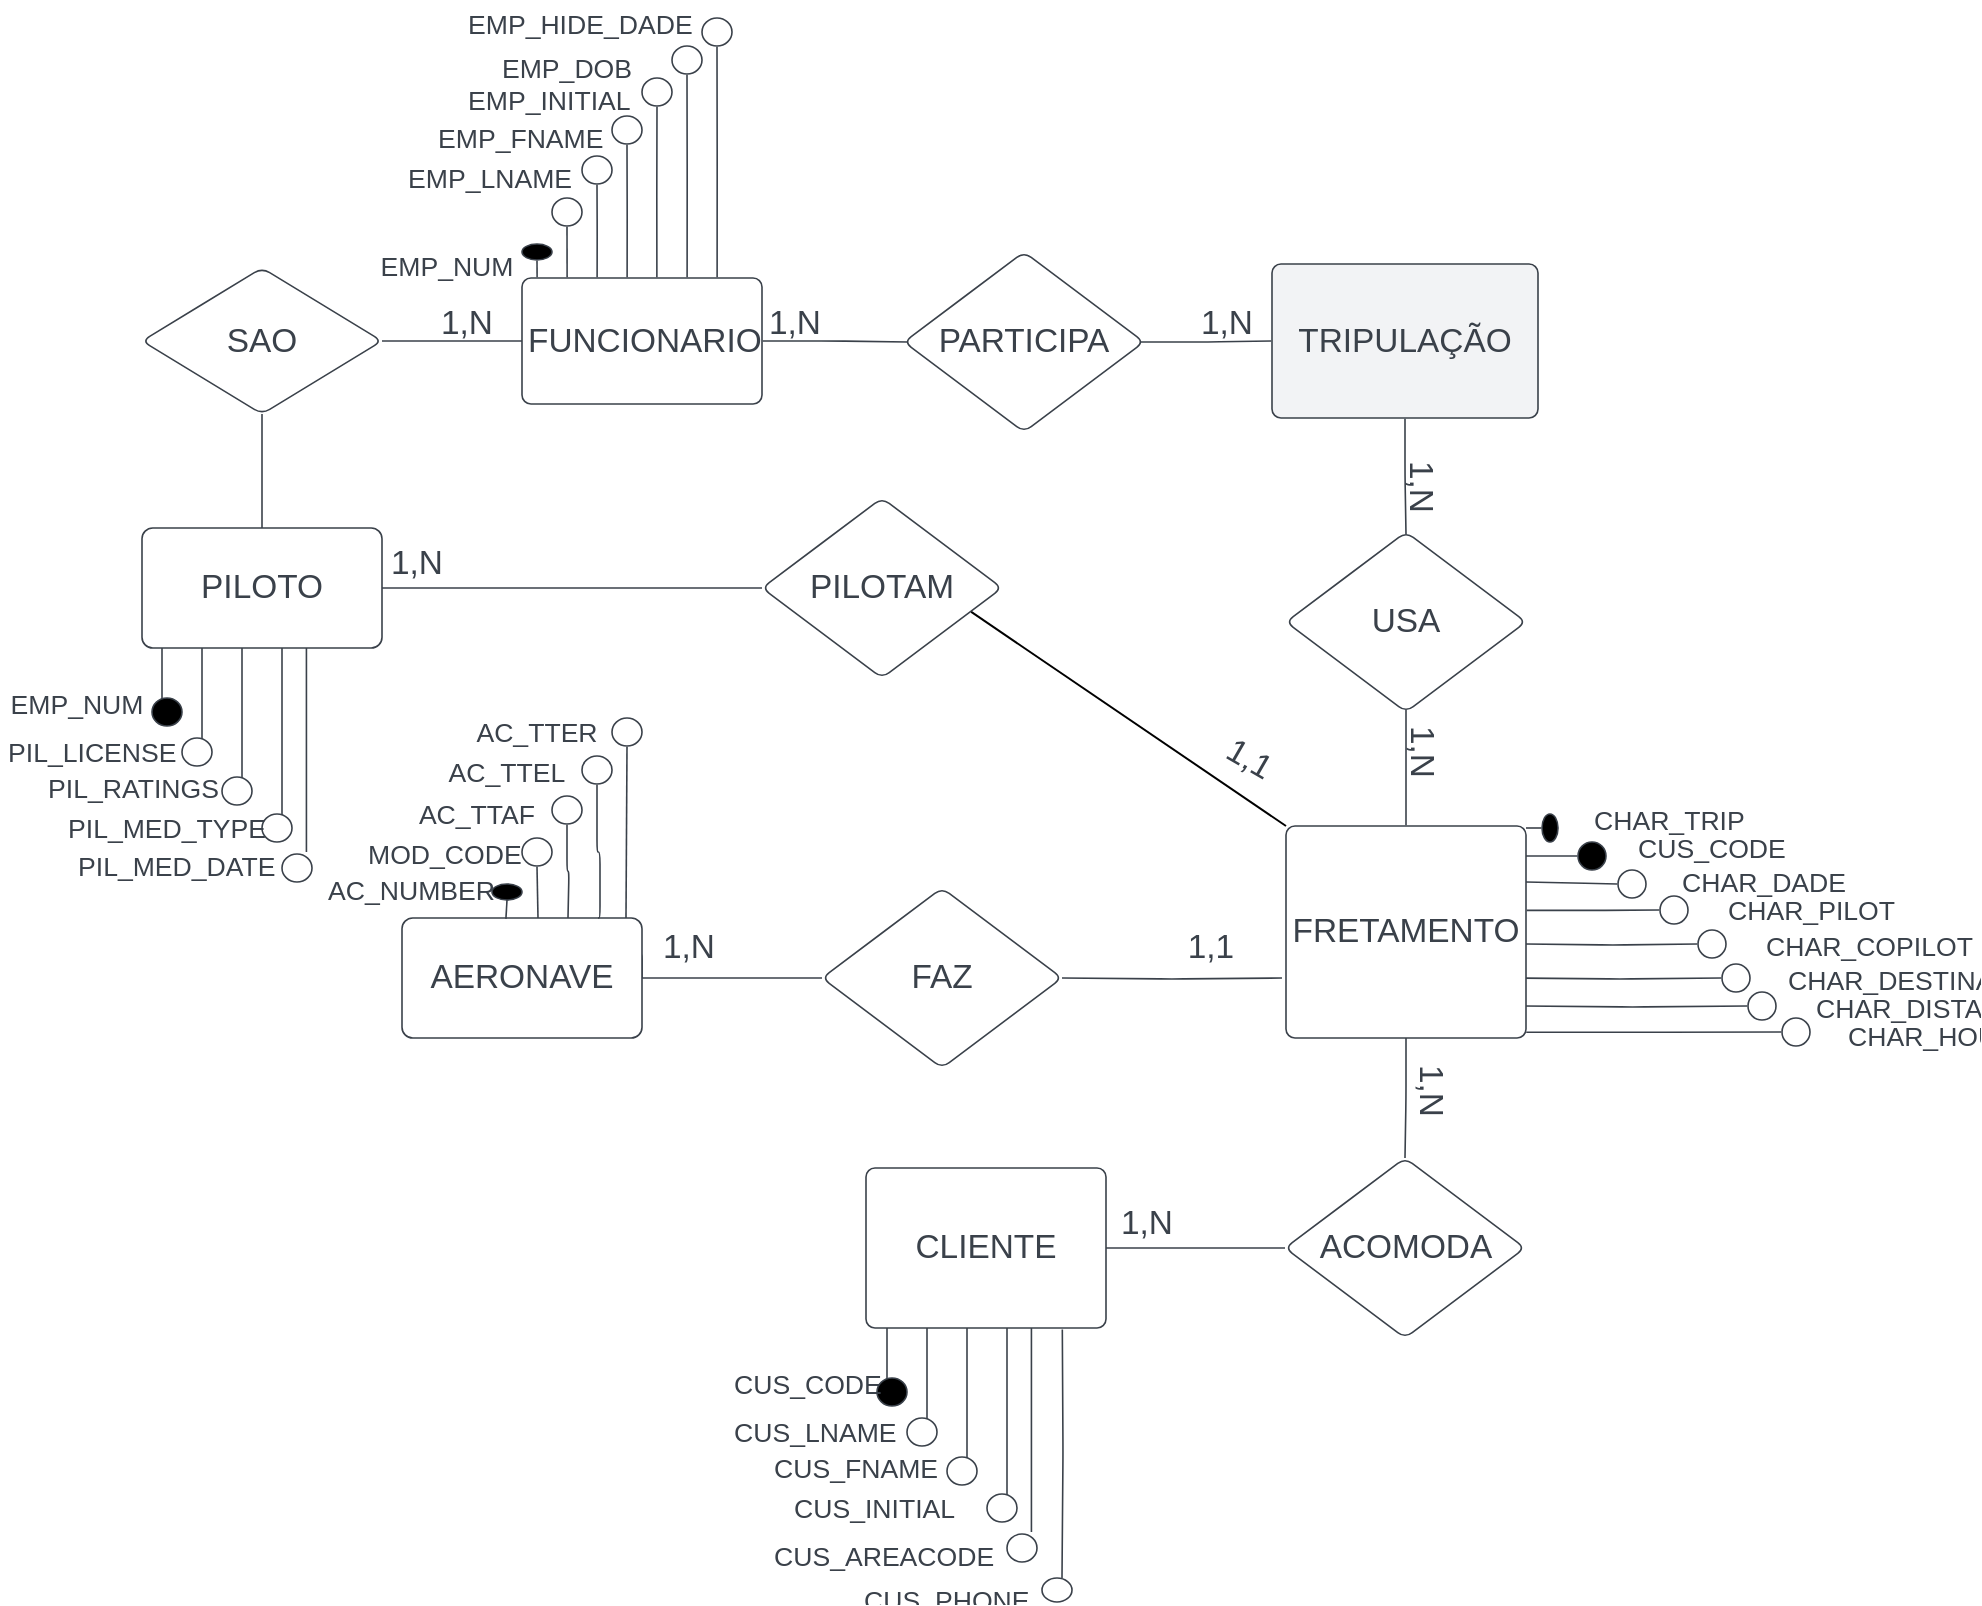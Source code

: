 <mxfile version="22.0.8" type="github">
  <diagram name="Página-1" id="OUPWfr_VSjeyTIxfHJKg">
    <mxGraphModel dx="1867" dy="743" grid="1" gridSize="10" guides="1" tooltips="1" connect="1" arrows="1" fold="1" page="1" pageScale="1" pageWidth="827" pageHeight="1169" math="0" shadow="0">
      <root>
        <mxCell id="0" />
        <mxCell id="1" parent="0" />
        <mxCell id="QaZdnvuTD9Rjo6igAOZW-83" value="PARTICIPA" style="html=1;overflow=block;blockSpacing=1;whiteSpace=wrap;rhombus;fontSize=16.7;fontColor=#3a414a;spacing=3.8;strokeColor=#3a414a;strokeOpacity=100;rounded=1;absoluteArcSize=1;arcSize=9;strokeWidth=0.8;lucidId=OFRA~1sxzak9;" vertex="1" parent="1">
          <mxGeometry x="471" y="417" width="120" height="90" as="geometry" />
        </mxCell>
        <mxCell id="QaZdnvuTD9Rjo6igAOZW-84" value="FUNCIONARIO" style="html=1;overflow=block;blockSpacing=1;whiteSpace=wrap;fontSize=16.7;fontColor=#3a414a;spacing=3.8;strokeColor=#3a414a;strokeOpacity=100;rounded=1;absoluteArcSize=1;arcSize=9;strokeWidth=0.8;lucidId=OFRA.5O0jTu2;" vertex="1" parent="1">
          <mxGeometry x="280" y="430" width="120" height="63" as="geometry" />
        </mxCell>
        <mxCell id="QaZdnvuTD9Rjo6igAOZW-85" value="" style="html=1;jettySize=18;whiteSpace=wrap;fontSize=13;strokeColor=#3a414a;strokeOpacity=100;strokeWidth=0.8;rounded=1;arcSize=12;edgeStyle=orthogonalEdgeStyle;startArrow=none;endArrow=none;exitX=1.003;exitY=0.5;exitPerimeter=0;entryX=0.016;entryY=0.5;entryPerimeter=0;lucidId=OFRA2tyju7wJ;" edge="1" parent="1" source="QaZdnvuTD9Rjo6igAOZW-84" target="QaZdnvuTD9Rjo6igAOZW-83">
          <mxGeometry width="100" height="100" relative="1" as="geometry">
            <Array as="points" />
          </mxGeometry>
        </mxCell>
        <mxCell id="QaZdnvuTD9Rjo6igAOZW-86" value="TRIPULAÇÃO" style="html=1;overflow=block;blockSpacing=1;whiteSpace=wrap;fontSize=16.7;fontColor=#3a414a;spacing=9;strokeColor=#3a414a;strokeOpacity=100;fillOpacity=100;rounded=1;absoluteArcSize=1;arcSize=9;fillColor=#f2f3f5;strokeWidth=0.8;lucidId=5wUKnwlwzIkO;" vertex="1" parent="1">
          <mxGeometry x="655" y="423" width="133" height="77" as="geometry" />
        </mxCell>
        <mxCell id="QaZdnvuTD9Rjo6igAOZW-87" value=" 1,N" style="html=1;overflow=block;blockSpacing=1;whiteSpace=wrap;fontSize=16.7;fontColor=#3a414a;spacing=3.8;strokeOpacity=0;fillOpacity=0;rounded=1;absoluteArcSize=1;arcSize=9;fillColor=#ffffff;strokeWidth=0.8;lucidId=YCUK2FKrBslO;" vertex="1" parent="1">
          <mxGeometry x="364" y="430" width="105" height="45" as="geometry" />
        </mxCell>
        <mxCell id="QaZdnvuTD9Rjo6igAOZW-88" value="" style="html=1;jettySize=18;whiteSpace=wrap;fontSize=13;strokeColor=#3a414a;strokeOpacity=100;strokeWidth=0.8;rounded=1;arcSize=12;edgeStyle=orthogonalEdgeStyle;startArrow=none;endArrow=none;exitX=0.984;exitY=0.5;exitPerimeter=0;entryX=-0.003;entryY=0.5;entryPerimeter=0;lucidId=WPUKq~mZ.hip;" edge="1" parent="1" source="QaZdnvuTD9Rjo6igAOZW-83" target="QaZdnvuTD9Rjo6igAOZW-86">
          <mxGeometry width="100" height="100" relative="1" as="geometry">
            <Array as="points" />
          </mxGeometry>
        </mxCell>
        <mxCell id="QaZdnvuTD9Rjo6igAOZW-89" value=" 1,N" style="html=1;overflow=block;blockSpacing=1;whiteSpace=wrap;fontSize=16.7;fontColor=#3a414a;spacing=3.8;strokeOpacity=0;fillOpacity=0;rounded=1;absoluteArcSize=1;arcSize=9;fillColor=#ffffff;strokeWidth=0.8;lucidId=.PUKQzckTx9x;" vertex="1" parent="1">
          <mxGeometry x="580" y="430" width="105" height="45" as="geometry" />
        </mxCell>
        <mxCell id="QaZdnvuTD9Rjo6igAOZW-90" value="" style="html=1;jettySize=18;whiteSpace=wrap;fontSize=13;strokeColor=#3a414a;strokeOpacity=100;strokeWidth=0.8;rounded=1;arcSize=12;edgeStyle=orthogonalEdgeStyle;startArrow=none;endArrow=none;exitX=0.063;exitY=-0.006;exitPerimeter=0;entryX=0.5;entryY=1.049;entryPerimeter=0;lucidId=7jVKyT747UAW;" edge="1" parent="1" source="QaZdnvuTD9Rjo6igAOZW-84" target="QaZdnvuTD9Rjo6igAOZW-91">
          <mxGeometry width="100" height="100" relative="1" as="geometry">
            <Array as="points" />
          </mxGeometry>
        </mxCell>
        <mxCell id="QaZdnvuTD9Rjo6igAOZW-91" value="      " style="html=1;overflow=block;blockSpacing=1;whiteSpace=wrap;ellipse;fontSize=16.7;fontColor=#3a414a;spacing=3.8;strokeColor=#3a414a;strokeOpacity=100;fillOpacity=100;rounded=1;absoluteArcSize=1;arcSize=9;fillColor=#000000;strokeWidth=0.8;lucidId=8jVKk~DG.feo;" vertex="1" parent="1">
          <mxGeometry x="280" y="413" width="15" height="8" as="geometry" />
        </mxCell>
        <mxCell id="QaZdnvuTD9Rjo6igAOZW-92" value="EMP_NUM" style="html=1;overflow=block;blockSpacing=1;whiteSpace=wrap;fontSize=13.3;fontColor=#3a414a;spacing=3.8;strokeOpacity=0;fillOpacity=0;rounded=1;absoluteArcSize=1;arcSize=9;fillColor=#ffffff;strokeWidth=0.8;lucidId=ilVKILsEL.rR;" vertex="1" parent="1">
          <mxGeometry x="205" y="413" width="75" height="8" as="geometry" />
        </mxCell>
        <mxCell id="QaZdnvuTD9Rjo6igAOZW-93" value="" style="html=1;jettySize=18;whiteSpace=wrap;fontSize=13;strokeColor=#3a414a;strokeOpacity=100;strokeWidth=0.8;rounded=1;arcSize=12;edgeStyle=orthogonalEdgeStyle;startArrow=none;endArrow=none;exitX=0.188;exitY=-0.006;exitPerimeter=0;entryX=0.5;entryY=1.028;entryPerimeter=0;lucidId=AmVKfJqPIGCh;" edge="1" parent="1" source="QaZdnvuTD9Rjo6igAOZW-84" target="QaZdnvuTD9Rjo6igAOZW-94">
          <mxGeometry width="100" height="100" relative="1" as="geometry">
            <Array as="points" />
          </mxGeometry>
        </mxCell>
        <mxCell id="QaZdnvuTD9Rjo6igAOZW-94" value="      " style="html=1;overflow=block;blockSpacing=1;whiteSpace=wrap;ellipse;fontSize=16.7;fontColor=#3a414a;spacing=3.8;strokeColor=#3a414a;strokeOpacity=100;fillOpacity=100;rounded=1;absoluteArcSize=1;arcSize=9;fillColor=#ffffff;strokeWidth=0.8;lucidId=AmVKzBXuTSIs;" vertex="1" parent="1">
          <mxGeometry x="295" y="390" width="15" height="14" as="geometry" />
        </mxCell>
        <mxCell id="QaZdnvuTD9Rjo6igAOZW-96" value="" style="html=1;jettySize=18;whiteSpace=wrap;fontSize=13;strokeColor=#3a414a;strokeOpacity=100;strokeWidth=0.8;rounded=1;arcSize=12;edgeStyle=orthogonalEdgeStyle;startArrow=none;endArrow=none;exitX=0.313;exitY=-0.006;exitPerimeter=0;entryX=0.5;entryY=1.028;entryPerimeter=0;lucidId=coVKm8W3ZiYt;" edge="1" parent="1" source="QaZdnvuTD9Rjo6igAOZW-84" target="QaZdnvuTD9Rjo6igAOZW-97">
          <mxGeometry width="100" height="100" relative="1" as="geometry">
            <Array as="points" />
          </mxGeometry>
        </mxCell>
        <mxCell id="QaZdnvuTD9Rjo6igAOZW-97" value="      " style="html=1;overflow=block;blockSpacing=1;whiteSpace=wrap;ellipse;fontSize=16.7;fontColor=#3a414a;spacing=3.8;strokeColor=#3a414a;strokeOpacity=100;fillOpacity=100;rounded=1;absoluteArcSize=1;arcSize=9;fillColor=#ffffff;strokeWidth=0.8;lucidId=coVKWn.t1rwF;" vertex="1" parent="1">
          <mxGeometry x="310" y="369" width="15" height="14" as="geometry" />
        </mxCell>
        <mxCell id="QaZdnvuTD9Rjo6igAOZW-98" value="EMP_LNAME" style="html=1;overflow=block;blockSpacing=1;whiteSpace=wrap;fontSize=13.3;fontColor=#3a414a;spacing=3.8;strokeOpacity=0;fillOpacity=0;rounded=1;absoluteArcSize=1;arcSize=9;fillColor=#ffffff;strokeWidth=0.8;lucidId=coVKMRL6UHah;" vertex="1" parent="1">
          <mxGeometry x="220" y="369" width="75" height="14" as="geometry" />
        </mxCell>
        <mxCell id="QaZdnvuTD9Rjo6igAOZW-99" value="" style="html=1;jettySize=18;whiteSpace=wrap;fontSize=13;strokeColor=#3a414a;strokeOpacity=100;strokeWidth=0.8;rounded=1;arcSize=12;edgeStyle=orthogonalEdgeStyle;startArrow=none;endArrow=none;exitX=0.438;exitY=-0.006;exitPerimeter=0;entryX=0.5;entryY=1.028;entryPerimeter=0;lucidId=roVKiwSeDaVq;" edge="1" parent="1" source="QaZdnvuTD9Rjo6igAOZW-84" target="QaZdnvuTD9Rjo6igAOZW-100">
          <mxGeometry width="100" height="100" relative="1" as="geometry">
            <Array as="points" />
          </mxGeometry>
        </mxCell>
        <mxCell id="QaZdnvuTD9Rjo6igAOZW-100" value="      " style="html=1;overflow=block;blockSpacing=1;whiteSpace=wrap;ellipse;fontSize=16.7;fontColor=#3a414a;spacing=3.8;strokeColor=#3a414a;strokeOpacity=100;fillOpacity=100;rounded=1;absoluteArcSize=1;arcSize=9;fillColor=#ffffff;strokeWidth=0.8;lucidId=roVKkqk5c~9W;" vertex="1" parent="1">
          <mxGeometry x="325" y="349" width="15" height="14" as="geometry" />
        </mxCell>
        <mxCell id="QaZdnvuTD9Rjo6igAOZW-101" value="EMP_FNAME" style="html=1;overflow=block;blockSpacing=1;whiteSpace=wrap;fontSize=13.3;fontColor=#3a414a;spacing=3.8;strokeOpacity=0;fillOpacity=0;rounded=1;absoluteArcSize=1;arcSize=9;fillColor=#ffffff;strokeWidth=0.8;lucidId=roVKPrWsnN.-;" vertex="1" parent="1">
          <mxGeometry x="235" y="349" width="75" height="14" as="geometry" />
        </mxCell>
        <mxCell id="QaZdnvuTD9Rjo6igAOZW-102" value="" style="html=1;jettySize=18;whiteSpace=wrap;fontSize=13;strokeColor=#3a414a;strokeOpacity=100;strokeWidth=0.8;rounded=1;arcSize=12;edgeStyle=orthogonalEdgeStyle;startArrow=none;endArrow=none;exitX=0.562;exitY=-0.006;exitPerimeter=0;entryX=0.5;entryY=1.028;entryPerimeter=0;lucidId=FoVK4zzBq5yE;" edge="1" parent="1" source="QaZdnvuTD9Rjo6igAOZW-84" target="QaZdnvuTD9Rjo6igAOZW-103">
          <mxGeometry width="100" height="100" relative="1" as="geometry">
            <Array as="points" />
          </mxGeometry>
        </mxCell>
        <mxCell id="QaZdnvuTD9Rjo6igAOZW-103" value="      " style="html=1;overflow=block;blockSpacing=1;whiteSpace=wrap;ellipse;fontSize=16.7;fontColor=#3a414a;spacing=3.8;strokeColor=#3a414a;strokeOpacity=100;fillOpacity=100;rounded=1;absoluteArcSize=1;arcSize=9;fillColor=#ffffff;strokeWidth=0.8;lucidId=FoVKDVVoTG5t;" vertex="1" parent="1">
          <mxGeometry x="340" y="330" width="15" height="14" as="geometry" />
        </mxCell>
        <mxCell id="QaZdnvuTD9Rjo6igAOZW-104" value="EMP_INITIAL" style="html=1;overflow=block;blockSpacing=1;whiteSpace=wrap;fontSize=13.3;fontColor=#3a414a;spacing=3.8;strokeOpacity=0;fillOpacity=0;rounded=1;absoluteArcSize=1;arcSize=9;fillColor=#ffffff;strokeWidth=0.8;lucidId=FoVKqou4in6y;" vertex="1" parent="1">
          <mxGeometry x="250" y="330" width="75" height="14" as="geometry" />
        </mxCell>
        <mxCell id="QaZdnvuTD9Rjo6igAOZW-105" value="" style="html=1;jettySize=18;whiteSpace=wrap;fontSize=13;strokeColor=#3a414a;strokeOpacity=100;strokeWidth=0.8;rounded=1;arcSize=12;edgeStyle=orthogonalEdgeStyle;startArrow=none;endArrow=none;exitX=0.688;exitY=-0.006;exitPerimeter=0;entryX=0.5;entryY=1.028;entryPerimeter=0;lucidId=OoVKWEEKpmHh;" edge="1" parent="1" source="QaZdnvuTD9Rjo6igAOZW-84" target="QaZdnvuTD9Rjo6igAOZW-106">
          <mxGeometry width="100" height="100" relative="1" as="geometry">
            <Array as="points" />
          </mxGeometry>
        </mxCell>
        <mxCell id="QaZdnvuTD9Rjo6igAOZW-106" value="      " style="html=1;overflow=block;blockSpacing=1;whiteSpace=wrap;ellipse;fontSize=16.7;fontColor=#3a414a;spacing=3.8;strokeColor=#3a414a;strokeOpacity=100;fillOpacity=100;rounded=1;absoluteArcSize=1;arcSize=9;fillColor=#ffffff;strokeWidth=0.8;lucidId=OoVKvK0YwnAF;" vertex="1" parent="1">
          <mxGeometry x="355" y="314" width="15" height="14" as="geometry" />
        </mxCell>
        <mxCell id="QaZdnvuTD9Rjo6igAOZW-107" value="EMP_DOB" style="html=1;overflow=block;blockSpacing=1;whiteSpace=wrap;fontSize=13.3;fontColor=#3a414a;spacing=3.8;strokeOpacity=0;fillOpacity=0;rounded=1;absoluteArcSize=1;arcSize=9;fillColor=#ffffff;strokeWidth=0.8;lucidId=OoVK.Rr8dshz;" vertex="1" parent="1">
          <mxGeometry x="265" y="314" width="75" height="14" as="geometry" />
        </mxCell>
        <mxCell id="QaZdnvuTD9Rjo6igAOZW-108" value="" style="html=1;jettySize=18;whiteSpace=wrap;fontSize=13;strokeColor=#3a414a;strokeOpacity=100;strokeWidth=0.8;rounded=1;arcSize=12;edgeStyle=orthogonalEdgeStyle;startArrow=none;endArrow=none;exitX=0.813;exitY=-0.006;exitPerimeter=0;entryX=0.5;entryY=1.028;entryPerimeter=0;lucidId=YoVKkBwV.alo;" edge="1" parent="1" source="QaZdnvuTD9Rjo6igAOZW-84" target="QaZdnvuTD9Rjo6igAOZW-109">
          <mxGeometry width="100" height="100" relative="1" as="geometry">
            <Array as="points" />
          </mxGeometry>
        </mxCell>
        <mxCell id="QaZdnvuTD9Rjo6igAOZW-109" value="      " style="html=1;overflow=block;blockSpacing=1;whiteSpace=wrap;ellipse;fontSize=16.7;fontColor=#3a414a;spacing=3.8;strokeColor=#3a414a;strokeOpacity=100;fillOpacity=100;rounded=1;absoluteArcSize=1;arcSize=9;fillColor=#ffffff;strokeWidth=0.8;lucidId=YoVKM.~THI5N;" vertex="1" parent="1">
          <mxGeometry x="370" y="300" width="15" height="14" as="geometry" />
        </mxCell>
        <mxCell id="QaZdnvuTD9Rjo6igAOZW-110" value="EMP_HIDE_DADE" style="html=1;overflow=block;blockSpacing=1;whiteSpace=wrap;fontSize=13.3;fontColor=#3a414a;spacing=3.8;strokeOpacity=0;fillOpacity=0;rounded=1;absoluteArcSize=1;arcSize=9;fillColor=#ffffff;strokeWidth=0.8;lucidId=YoVKOJvCPQ5a;" vertex="1" parent="1">
          <mxGeometry x="250" y="292" width="75" height="14" as="geometry" />
        </mxCell>
        <mxCell id="QaZdnvuTD9Rjo6igAOZW-111" value="" style="html=1;jettySize=18;whiteSpace=wrap;fontSize=13;strokeColor=#3a414a;strokeOpacity=100;strokeWidth=0.8;rounded=1;arcSize=12;edgeStyle=orthogonalEdgeStyle;startArrow=none;endArrow=none;exitX=0.5;exitY=1.005;exitPerimeter=0;entryX=0.5;entryY=0.012;entryPerimeter=0;lucidId=ErVKUFiPvaDf;" edge="1" parent="1" source="QaZdnvuTD9Rjo6igAOZW-86" target="QaZdnvuTD9Rjo6igAOZW-112">
          <mxGeometry width="100" height="100" relative="1" as="geometry">
            <Array as="points" />
          </mxGeometry>
        </mxCell>
        <mxCell id="QaZdnvuTD9Rjo6igAOZW-112" value="USA" style="html=1;overflow=block;blockSpacing=1;whiteSpace=wrap;rhombus;fontSize=16.7;fontColor=#3a414a;spacing=3.8;strokeColor=#3a414a;strokeOpacity=100;rounded=1;absoluteArcSize=1;arcSize=9;strokeWidth=0.8;lucidId=NrVKRT_f0rGR;" vertex="1" parent="1">
          <mxGeometry x="662" y="557" width="120" height="90" as="geometry" />
        </mxCell>
        <mxCell id="QaZdnvuTD9Rjo6igAOZW-113" value="" style="html=1;jettySize=18;whiteSpace=wrap;fontSize=13;strokeColor=#3a414a;strokeOpacity=100;strokeWidth=0.8;rounded=1;arcSize=12;edgeStyle=orthogonalEdgeStyle;startArrow=none;endArrow=none;entryX=0.5;entryY=1.048;entryPerimeter=0;lucidId=XsVKGiFDdq66;" edge="1" parent="1" target="QaZdnvuTD9Rjo6igAOZW-114">
          <mxGeometry width="100" height="100" relative="1" as="geometry">
            <Array as="points" />
            <mxPoint x="782" y="705" as="sourcePoint" />
          </mxGeometry>
        </mxCell>
        <mxCell id="QaZdnvuTD9Rjo6igAOZW-114" value="      " style="html=1;overflow=block;blockSpacing=1;whiteSpace=wrap;ellipse;fontSize=16.7;fontColor=#3a414a;spacing=3.8;strokeColor=#3a414a;strokeOpacity=100;fillOpacity=100;rounded=1;absoluteArcSize=1;arcSize=9;rotation=90;fillColor=#000000;strokeWidth=0.8;lucidId=XsVKEdbdH5K5;" vertex="1" parent="1">
          <mxGeometry x="787" y="701" width="14" height="8" as="geometry" />
        </mxCell>
        <mxCell id="QaZdnvuTD9Rjo6igAOZW-115" value="CHAR_HOURS_FLOWN" style="html=1;overflow=block;blockSpacing=1;whiteSpace=wrap;fontSize=13.3;fontColor=#3a414a;spacing=3.8;strokeOpacity=0;fillOpacity=0;rounded=1;absoluteArcSize=1;arcSize=9;fillColor=#ffffff;strokeWidth=0.8;lucidId=XsVKfWjLapSa;" vertex="1" parent="1">
          <mxGeometry x="940" y="798" width="68" height="8" as="geometry" />
        </mxCell>
        <mxCell id="QaZdnvuTD9Rjo6igAOZW-116" value="" style="html=1;jettySize=18;whiteSpace=wrap;fontSize=13;strokeColor=#3a414a;strokeOpacity=100;strokeWidth=0.8;rounded=1;arcSize=12;edgeStyle=orthogonalEdgeStyle;startArrow=none;endArrow=none;entryX=0.5;entryY=1.028;entryPerimeter=0;lucidId=XsVK3bPtKEE0;" edge="1" parent="1" target="QaZdnvuTD9Rjo6igAOZW-117">
          <mxGeometry width="100" height="100" relative="1" as="geometry">
            <Array as="points" />
            <mxPoint x="782" y="719" as="sourcePoint" />
          </mxGeometry>
        </mxCell>
        <mxCell id="QaZdnvuTD9Rjo6igAOZW-117" value="      " style="html=1;overflow=block;blockSpacing=1;whiteSpace=wrap;ellipse;fontSize=16.7;fontColor=#3a414a;spacing=3.8;strokeColor=#3a414a;strokeOpacity=100;fillOpacity=100;rounded=1;absoluteArcSize=1;arcSize=9;rotation=90;fillColor=#000000;strokeWidth=0.8;lucidId=XsVK0rUvCctg;" vertex="1" parent="1">
          <mxGeometry x="808" y="712" width="14" height="14" as="geometry" />
        </mxCell>
        <mxCell id="QaZdnvuTD9Rjo6igAOZW-118" value="CHAR_DISTANCE" style="html=1;overflow=block;blockSpacing=1;whiteSpace=wrap;fontSize=13.3;fontColor=#3a414a;spacing=3.8;strokeOpacity=0;fillOpacity=0;rounded=1;absoluteArcSize=1;arcSize=9;fillColor=#ffffff;strokeWidth=0.8;lucidId=XsVKQtjlmuZH;" vertex="1" parent="1">
          <mxGeometry x="924" y="784" width="68" height="14" as="geometry" />
        </mxCell>
        <mxCell id="QaZdnvuTD9Rjo6igAOZW-119" value="" style="html=1;jettySize=18;whiteSpace=wrap;fontSize=13;strokeColor=#3a414a;strokeOpacity=100;strokeWidth=0.8;rounded=1;arcSize=12;edgeStyle=orthogonalEdgeStyle;startArrow=none;endArrow=none;entryX=0.5;entryY=1.028;entryPerimeter=0;lucidId=XsVKCcpj4Buo;" edge="1" parent="1" target="QaZdnvuTD9Rjo6igAOZW-120">
          <mxGeometry width="100" height="100" relative="1" as="geometry">
            <Array as="points" />
            <mxPoint x="782" y="732" as="sourcePoint" />
          </mxGeometry>
        </mxCell>
        <mxCell id="QaZdnvuTD9Rjo6igAOZW-120" value="      " style="html=1;overflow=block;blockSpacing=1;whiteSpace=wrap;ellipse;fontSize=16.7;fontColor=#3a414a;spacing=3.8;strokeColor=#3a414a;strokeOpacity=100;fillOpacity=100;rounded=1;absoluteArcSize=1;arcSize=9;rotation=90;fillColor=#ffffff;strokeWidth=0.8;lucidId=XsVKpaMasbNZ;" vertex="1" parent="1">
          <mxGeometry x="828" y="726" width="14" height="14" as="geometry" />
        </mxCell>
        <mxCell id="QaZdnvuTD9Rjo6igAOZW-121" value="CHAR_DESTINATION" style="html=1;overflow=block;blockSpacing=1;whiteSpace=wrap;fontSize=13.3;fontColor=#3a414a;spacing=3.8;strokeOpacity=0;fillOpacity=0;rounded=1;absoluteArcSize=1;arcSize=9;fillColor=#ffffff;strokeWidth=0.8;lucidId=XsVKRJbCHgHA;" vertex="1" parent="1">
          <mxGeometry x="910" y="770" width="68" height="14" as="geometry" />
        </mxCell>
        <mxCell id="QaZdnvuTD9Rjo6igAOZW-122" value="" style="html=1;jettySize=18;whiteSpace=wrap;fontSize=13;strokeColor=#3a414a;strokeOpacity=100;strokeWidth=0.8;rounded=1;arcSize=12;edgeStyle=orthogonalEdgeStyle;startArrow=none;endArrow=none;exitX=1.003;exitY=0.398;exitPerimeter=0;entryX=0.5;entryY=1.028;entryPerimeter=0;lucidId=XsVKovY6oCNH;" edge="1" parent="1" source="QaZdnvuTD9Rjo6igAOZW-131" target="QaZdnvuTD9Rjo6igAOZW-123">
          <mxGeometry width="100" height="100" relative="1" as="geometry">
            <Array as="points" />
          </mxGeometry>
        </mxCell>
        <mxCell id="QaZdnvuTD9Rjo6igAOZW-123" value="      " style="html=1;overflow=block;blockSpacing=1;whiteSpace=wrap;ellipse;fontSize=16.7;fontColor=#3a414a;spacing=3.8;strokeColor=#3a414a;strokeOpacity=100;fillOpacity=100;rounded=1;absoluteArcSize=1;arcSize=9;rotation=90;fillColor=#ffffff;strokeWidth=0.8;lucidId=XsVKsJc.Cn8e;" vertex="1" parent="1">
          <mxGeometry x="849" y="739" width="14" height="14" as="geometry" />
        </mxCell>
        <mxCell id="QaZdnvuTD9Rjo6igAOZW-124" value="" style="html=1;jettySize=18;whiteSpace=wrap;fontSize=13;strokeColor=#3a414a;strokeOpacity=100;strokeWidth=0.8;rounded=1;arcSize=12;edgeStyle=orthogonalEdgeStyle;startArrow=none;endArrow=none;entryX=0.5;entryY=1.028;entryPerimeter=0;lucidId=XsVKAWl.Bhye;" edge="1" parent="1" target="QaZdnvuTD9Rjo6igAOZW-125">
          <mxGeometry width="100" height="100" relative="1" as="geometry">
            <Array as="points" />
            <mxPoint x="782" y="763" as="sourcePoint" />
          </mxGeometry>
        </mxCell>
        <mxCell id="QaZdnvuTD9Rjo6igAOZW-125" value="      " style="html=1;overflow=block;blockSpacing=1;whiteSpace=wrap;ellipse;fontSize=16.7;fontColor=#3a414a;spacing=3.8;strokeColor=#3a414a;strokeOpacity=100;fillOpacity=100;rounded=1;absoluteArcSize=1;arcSize=9;rotation=90;fillColor=#ffffff;strokeWidth=0.8;lucidId=XsVKzsW0eGgi;" vertex="1" parent="1">
          <mxGeometry x="868" y="756" width="14" height="14" as="geometry" />
        </mxCell>
        <mxCell id="QaZdnvuTD9Rjo6igAOZW-126" value="" style="html=1;jettySize=18;whiteSpace=wrap;fontSize=13;strokeColor=#3a414a;strokeOpacity=100;strokeWidth=0.8;rounded=1;arcSize=12;edgeStyle=orthogonalEdgeStyle;startArrow=none;endArrow=none;entryX=0.5;entryY=1.028;entryPerimeter=0;lucidId=XsVKWgLvt9~4;" edge="1" parent="1" target="QaZdnvuTD9Rjo6igAOZW-127">
          <mxGeometry width="100" height="100" relative="1" as="geometry">
            <Array as="points" />
            <mxPoint x="777" y="780" as="sourcePoint" />
          </mxGeometry>
        </mxCell>
        <mxCell id="QaZdnvuTD9Rjo6igAOZW-127" value="      " style="html=1;overflow=block;blockSpacing=1;whiteSpace=wrap;ellipse;fontSize=16.7;fontColor=#3a414a;spacing=3.8;strokeColor=#3a414a;strokeOpacity=100;fillOpacity=100;rounded=1;absoluteArcSize=1;arcSize=9;rotation=90;fillColor=#ffffff;strokeWidth=0.8;lucidId=XsVKoP~dsWCk;" vertex="1" parent="1">
          <mxGeometry x="880" y="773" width="14" height="14" as="geometry" />
        </mxCell>
        <mxCell id="QaZdnvuTD9Rjo6igAOZW-128" value="" style="html=1;jettySize=18;whiteSpace=wrap;fontSize=13;strokeColor=#3a414a;strokeOpacity=100;strokeWidth=0.8;rounded=1;arcSize=12;edgeStyle=orthogonalEdgeStyle;startArrow=none;endArrow=none;entryX=0.5;entryY=1.028;entryPerimeter=0;lucidId=XsVK013DZ_Un;" edge="1" parent="1" target="QaZdnvuTD9Rjo6igAOZW-129">
          <mxGeometry width="100" height="100" relative="1" as="geometry">
            <Array as="points" />
            <mxPoint x="777" y="794" as="sourcePoint" />
          </mxGeometry>
        </mxCell>
        <mxCell id="QaZdnvuTD9Rjo6igAOZW-129" value="      " style="html=1;overflow=block;blockSpacing=1;whiteSpace=wrap;ellipse;fontSize=16.7;fontColor=#3a414a;spacing=3.8;strokeColor=#3a414a;strokeOpacity=100;fillOpacity=100;rounded=1;absoluteArcSize=1;arcSize=9;rotation=90;fillColor=#ffffff;strokeWidth=0.8;lucidId=XsVK644nVYJr;" vertex="1" parent="1">
          <mxGeometry x="893" y="787" width="14" height="14" as="geometry" />
        </mxCell>
        <mxCell id="QaZdnvuTD9Rjo6igAOZW-130" value="" style="html=1;jettySize=18;whiteSpace=wrap;fontSize=13;strokeColor=#3a414a;strokeOpacity=100;strokeWidth=0.8;rounded=1;arcSize=12;edgeStyle=orthogonalEdgeStyle;startArrow=none;endArrow=none;exitX=0.5;exitY=0.988;exitPerimeter=0;entryX=0.5;entryY=-0.004;entryPerimeter=0;lucidId=0sVKfE.GodQv;" edge="1" parent="1" source="QaZdnvuTD9Rjo6igAOZW-112" target="QaZdnvuTD9Rjo6igAOZW-131">
          <mxGeometry width="100" height="100" relative="1" as="geometry">
            <Array as="points" />
          </mxGeometry>
        </mxCell>
        <mxCell id="QaZdnvuTD9Rjo6igAOZW-131" value="FRETAMENTO" style="html=1;overflow=block;blockSpacing=1;whiteSpace=wrap;fontSize=16.7;fontColor=#3a414a;spacing=3.8;strokeColor=#3a414a;strokeOpacity=100;rounded=1;absoluteArcSize=1;arcSize=9;strokeWidth=0.8;lucidId=1sVK_bzFFvzq;" vertex="1" parent="1">
          <mxGeometry x="662" y="704" width="120" height="106" as="geometry" />
        </mxCell>
        <mxCell id="QaZdnvuTD9Rjo6igAOZW-132" value="" style="html=1;jettySize=18;whiteSpace=wrap;fontSize=13;strokeColor=#3a414a;strokeOpacity=100;strokeWidth=0.8;rounded=1;arcSize=12;edgeStyle=orthogonalEdgeStyle;startArrow=none;endArrow=none;exitX=1.001;exitY=0.973;exitPerimeter=0;entryX=0.5;entryY=1.028;entryPerimeter=0;lucidId=EuVKKK~ylOjs;" edge="1" parent="1" source="QaZdnvuTD9Rjo6igAOZW-131" target="QaZdnvuTD9Rjo6igAOZW-133">
          <mxGeometry width="100" height="100" relative="1" as="geometry">
            <Array as="points" />
          </mxGeometry>
        </mxCell>
        <mxCell id="QaZdnvuTD9Rjo6igAOZW-133" value="      " style="html=1;overflow=block;blockSpacing=1;whiteSpace=wrap;ellipse;fontSize=16.7;fontColor=#3a414a;spacing=3.8;strokeColor=#3a414a;strokeOpacity=100;fillOpacity=100;rounded=1;absoluteArcSize=1;arcSize=9;rotation=90;fillColor=#ffffff;strokeWidth=0.8;lucidId=EuVKf8W1u7nF;" vertex="1" parent="1">
          <mxGeometry x="910" y="800" width="14" height="14" as="geometry" />
        </mxCell>
        <mxCell id="QaZdnvuTD9Rjo6igAOZW-134" value="CHAR_TRIP" style="html=1;overflow=block;blockSpacing=1;whiteSpace=wrap;fontSize=13.3;fontColor=#3a414a;spacing=3.8;strokeOpacity=0;fillOpacity=0;rounded=1;absoluteArcSize=1;arcSize=9;fillColor=#ffffff;strokeWidth=0.8;lucidId=cvVK3Fo7PvzJ;" vertex="1" parent="1">
          <mxGeometry x="813" y="690" width="68" height="14" as="geometry" />
        </mxCell>
        <mxCell id="QaZdnvuTD9Rjo6igAOZW-135" value="CUS_CODE" style="html=1;overflow=block;blockSpacing=1;whiteSpace=wrap;fontSize=13.3;fontColor=#3a414a;spacing=3.8;strokeOpacity=0;fillOpacity=0;rounded=1;absoluteArcSize=1;arcSize=9;fillColor=#ffffff;strokeWidth=0.8;lucidId=dvVK1JPwbk6h;" vertex="1" parent="1">
          <mxGeometry x="835" y="704" width="68" height="14" as="geometry" />
        </mxCell>
        <mxCell id="QaZdnvuTD9Rjo6igAOZW-136" value="CHAR_DADE" style="html=1;overflow=block;blockSpacing=1;whiteSpace=wrap;fontSize=13.3;fontColor=#3a414a;spacing=3.8;strokeOpacity=0;fillOpacity=0;rounded=1;absoluteArcSize=1;arcSize=9;fillColor=#ffffff;strokeWidth=0.8;lucidId=pvVKL-Nk1Q4t;" vertex="1" parent="1">
          <mxGeometry x="857" y="721" width="68" height="14" as="geometry" />
        </mxCell>
        <mxCell id="QaZdnvuTD9Rjo6igAOZW-137" value="CHAR_PILOT&#xa;" style="html=1;overflow=block;blockSpacing=1;whiteSpace=wrap;fontSize=13.3;fontColor=#3a414a;spacing=3.8;strokeOpacity=0;fillOpacity=0;rounded=1;absoluteArcSize=1;arcSize=9;fillColor=#ffffff;strokeWidth=0.8;lucidId=tvVKGf~1Nd8L;" vertex="1" parent="1">
          <mxGeometry x="880" y="735" width="68" height="14" as="geometry" />
        </mxCell>
        <mxCell id="QaZdnvuTD9Rjo6igAOZW-138" value="CHAR_COPILOT" style="html=1;overflow=block;blockSpacing=1;whiteSpace=wrap;fontSize=13.3;fontColor=#3a414a;spacing=3.8;strokeOpacity=0;fillOpacity=0;rounded=1;absoluteArcSize=1;arcSize=9;fillColor=#ffffff;strokeWidth=0.8;lucidId=bwVKu615~uTa;" vertex="1" parent="1">
          <mxGeometry x="899" y="753" width="68" height="14" as="geometry" />
        </mxCell>
        <mxCell id="QaZdnvuTD9Rjo6igAOZW-144" value="SAO" style="html=1;overflow=block;blockSpacing=1;whiteSpace=wrap;rhombus;fontSize=16.7;fontColor=#3a414a;spacing=3.8;strokeColor=#3a414a;strokeOpacity=100;rounded=1;absoluteArcSize=1;arcSize=9;strokeWidth=0.8;lucidId=NrVKRT_f0rGR;" vertex="1" parent="1">
          <mxGeometry x="90" y="425" width="120" height="73" as="geometry" />
        </mxCell>
        <mxCell id="QaZdnvuTD9Rjo6igAOZW-149" value="" style="html=1;jettySize=18;whiteSpace=wrap;fontSize=13;strokeColor=#3a414a;strokeOpacity=100;strokeWidth=0.8;rounded=1;arcSize=12;edgeStyle=orthogonalEdgeStyle;startArrow=none;endArrow=none;exitX=1;exitY=0.5;entryX=0;entryY=0.5;lucidId=ErVKUFiPvaDf;entryDx=0;entryDy=0;exitDx=0;exitDy=0;" edge="1" parent="1" source="QaZdnvuTD9Rjo6igAOZW-144" target="QaZdnvuTD9Rjo6igAOZW-84">
          <mxGeometry width="100" height="100" relative="1" as="geometry">
            <Array as="points" />
            <mxPoint x="242.08" y="435" as="sourcePoint" />
            <mxPoint x="242.08" y="493" as="targetPoint" />
          </mxGeometry>
        </mxCell>
        <mxCell id="QaZdnvuTD9Rjo6igAOZW-150" value="PILOTO" style="whiteSpace=wrap;html=1;fontSize=16.7;strokeColor=#3a414a;fontColor=#3a414a;spacing=3.8;rounded=1;arcSize=9;strokeWidth=0.8;" vertex="1" parent="1">
          <mxGeometry x="90" y="555" width="120" height="60" as="geometry" />
        </mxCell>
        <mxCell id="QaZdnvuTD9Rjo6igAOZW-153" value="" style="html=1;jettySize=18;whiteSpace=wrap;fontSize=13;strokeColor=#3a414a;strokeOpacity=100;strokeWidth=0.8;rounded=1;arcSize=12;edgeStyle=orthogonalEdgeStyle;startArrow=none;endArrow=none;exitX=0.5;exitY=1;entryX=0.5;entryY=0;lucidId=ErVKUFiPvaDf;entryDx=0;entryDy=0;exitDx=0;exitDy=0;" edge="1" parent="1" source="QaZdnvuTD9Rjo6igAOZW-144" target="QaZdnvuTD9Rjo6igAOZW-150">
          <mxGeometry width="100" height="100" relative="1" as="geometry">
            <Array as="points" />
            <mxPoint x="220" y="472" as="sourcePoint" />
            <mxPoint x="290" y="472" as="targetPoint" />
          </mxGeometry>
        </mxCell>
        <mxCell id="QaZdnvuTD9Rjo6igAOZW-154" value="PILOTAM" style="html=1;overflow=block;blockSpacing=1;whiteSpace=wrap;rhombus;fontSize=16.7;fontColor=#3a414a;spacing=3.8;strokeColor=#3a414a;strokeOpacity=100;rounded=1;absoluteArcSize=1;arcSize=9;strokeWidth=0.8;lucidId=NrVKRT_f0rGR;" vertex="1" parent="1">
          <mxGeometry x="400" y="540" width="120" height="90" as="geometry" />
        </mxCell>
        <mxCell id="QaZdnvuTD9Rjo6igAOZW-156" value="" style="html=1;jettySize=18;whiteSpace=wrap;fontSize=13;strokeColor=#3a414a;strokeOpacity=100;strokeWidth=0.8;rounded=1;arcSize=12;edgeStyle=orthogonalEdgeStyle;startArrow=none;endArrow=none;exitX=1;exitY=0.5;entryX=0;entryY=0.5;lucidId=0sVKfE.GodQv;exitDx=0;exitDy=0;entryDx=0;entryDy=0;" edge="1" parent="1" source="QaZdnvuTD9Rjo6igAOZW-150" target="QaZdnvuTD9Rjo6igAOZW-154">
          <mxGeometry width="100" height="100" relative="1" as="geometry">
            <Array as="points" />
            <mxPoint x="742" y="666" as="sourcePoint" />
            <mxPoint x="742" y="724" as="targetPoint" />
          </mxGeometry>
        </mxCell>
        <mxCell id="QaZdnvuTD9Rjo6igAOZW-157" value=" 1,N" style="html=1;overflow=block;blockSpacing=1;whiteSpace=wrap;fontSize=16.7;fontColor=#3a414a;spacing=3.8;strokeOpacity=0;fillOpacity=0;rounded=1;absoluteArcSize=1;arcSize=9;fillColor=#ffffff;strokeWidth=0.8;lucidId=YCUK2FKrBslO;" vertex="1" parent="1">
          <mxGeometry x="175" y="550" width="105" height="45" as="geometry" />
        </mxCell>
        <mxCell id="QaZdnvuTD9Rjo6igAOZW-158" value=" 1,1" style="html=1;overflow=block;blockSpacing=1;whiteSpace=wrap;fontSize=16.7;fontColor=#3a414a;spacing=3.8;strokeOpacity=0;fillOpacity=0;rounded=1;absoluteArcSize=1;arcSize=9;fillColor=#ffffff;strokeWidth=0.8;lucidId=YCUK2FKrBslO;rotation=30;" vertex="1" parent="1">
          <mxGeometry x="591" y="648.5" width="105" height="45" as="geometry" />
        </mxCell>
        <mxCell id="QaZdnvuTD9Rjo6igAOZW-226" value="" style="html=1;jettySize=18;whiteSpace=wrap;fontSize=13;strokeColor=#3a414a;strokeOpacity=100;strokeWidth=0.8;rounded=1;arcSize=12;edgeStyle=orthogonalEdgeStyle;startArrow=none;endArrow=none;exitX=0.5;exitY=1;lucidId=0sVKfE.GodQv;exitDx=0;exitDy=0;entryX=0.5;entryY=0;entryDx=0;entryDy=0;" edge="1" parent="1" source="QaZdnvuTD9Rjo6igAOZW-131" target="QaZdnvuTD9Rjo6igAOZW-228">
          <mxGeometry width="100" height="100" relative="1" as="geometry">
            <Array as="points" />
            <mxPoint x="721.08" y="830" as="sourcePoint" />
            <mxPoint x="721.5" y="880" as="targetPoint" />
          </mxGeometry>
        </mxCell>
        <mxCell id="QaZdnvuTD9Rjo6igAOZW-228" value="ACOMODA" style="html=1;overflow=block;blockSpacing=1;whiteSpace=wrap;rhombus;fontSize=16.7;fontColor=#3a414a;spacing=3.8;strokeColor=#3a414a;strokeOpacity=100;rounded=1;absoluteArcSize=1;arcSize=9;strokeWidth=0.8;lucidId=NrVKRT_f0rGR;" vertex="1" parent="1">
          <mxGeometry x="661.5" y="870" width="120" height="90" as="geometry" />
        </mxCell>
        <mxCell id="QaZdnvuTD9Rjo6igAOZW-229" value="CLIENTE" style="html=1;overflow=block;blockSpacing=1;whiteSpace=wrap;fontSize=16.7;fontColor=#3a414a;spacing=3.8;strokeColor=#3a414a;strokeOpacity=100;rounded=1;absoluteArcSize=1;arcSize=9;strokeWidth=0.8;lucidId=1sVK_bzFFvzq;" vertex="1" parent="1">
          <mxGeometry x="452" y="875" width="120" height="80" as="geometry" />
        </mxCell>
        <mxCell id="QaZdnvuTD9Rjo6igAOZW-230" value="" style="html=1;jettySize=18;whiteSpace=wrap;fontSize=13;strokeColor=#3a414a;strokeOpacity=100;strokeWidth=0.8;rounded=1;arcSize=12;edgeStyle=orthogonalEdgeStyle;startArrow=none;endArrow=none;exitX=1;exitY=0.5;lucidId=0sVKfE.GodQv;exitDx=0;exitDy=0;entryX=0;entryY=0.5;entryDx=0;entryDy=0;" edge="1" parent="1" source="QaZdnvuTD9Rjo6igAOZW-229" target="QaZdnvuTD9Rjo6igAOZW-228">
          <mxGeometry width="100" height="100" relative="1" as="geometry">
            <Array as="points" />
            <mxPoint x="732" y="820" as="sourcePoint" />
            <mxPoint x="732" y="890" as="targetPoint" />
          </mxGeometry>
        </mxCell>
        <mxCell id="QaZdnvuTD9Rjo6igAOZW-237" value="" style="html=1;jettySize=18;whiteSpace=wrap;fontSize=13;strokeColor=#3a414a;strokeOpacity=100;strokeWidth=0.8;rounded=1;arcSize=12;edgeStyle=orthogonalEdgeStyle;startArrow=none;endArrow=none;exitX=0.188;exitY=-0.006;exitPerimeter=0;entryX=0.5;entryY=1.028;entryPerimeter=0;lucidId=AmVKfJqPIGCh;" edge="1" parent="1">
          <mxGeometry width="100" height="100" relative="1" as="geometry">
            <Array as="points" />
            <mxPoint x="100" y="615" as="sourcePoint" />
            <mxPoint x="100" y="641" as="targetPoint" />
          </mxGeometry>
        </mxCell>
        <mxCell id="QaZdnvuTD9Rjo6igAOZW-238" value="" style="html=1;jettySize=18;whiteSpace=wrap;fontSize=13;strokeColor=#3a414a;strokeOpacity=100;strokeWidth=0.8;rounded=1;arcSize=12;edgeStyle=orthogonalEdgeStyle;startArrow=none;endArrow=none;exitX=0.313;exitY=-0.006;exitPerimeter=0;entryX=0.5;entryY=1.028;entryPerimeter=0;lucidId=coVKm8W3ZiYt;" edge="1" parent="1">
          <mxGeometry width="100" height="100" relative="1" as="geometry">
            <Array as="points" />
            <mxPoint x="120" y="662" as="sourcePoint" />
            <mxPoint x="120" y="615" as="targetPoint" />
          </mxGeometry>
        </mxCell>
        <mxCell id="QaZdnvuTD9Rjo6igAOZW-239" value="" style="html=1;jettySize=18;whiteSpace=wrap;fontSize=13;strokeColor=#3a414a;strokeOpacity=100;strokeWidth=0.8;rounded=1;arcSize=12;edgeStyle=orthogonalEdgeStyle;startArrow=none;endArrow=none;exitX=0.438;exitY=-0.006;exitPerimeter=0;entryX=0.5;entryY=1.028;entryPerimeter=0;lucidId=roVKiwSeDaVq;" edge="1" parent="1">
          <mxGeometry width="100" height="100" relative="1" as="geometry">
            <Array as="points" />
            <mxPoint x="140" y="682" as="sourcePoint" />
            <mxPoint x="140" y="615" as="targetPoint" />
          </mxGeometry>
        </mxCell>
        <mxCell id="QaZdnvuTD9Rjo6igAOZW-241" value="" style="html=1;jettySize=18;whiteSpace=wrap;fontSize=13;strokeColor=#3a414a;strokeOpacity=100;strokeWidth=0.8;rounded=1;arcSize=12;edgeStyle=orthogonalEdgeStyle;startArrow=none;endArrow=none;exitX=0.688;exitY=-0.006;exitPerimeter=0;entryX=0.5;entryY=1.028;entryPerimeter=0;lucidId=OoVKWEEKpmHh;" edge="1" parent="1">
          <mxGeometry width="100" height="100" relative="1" as="geometry">
            <Array as="points" />
            <mxPoint x="172.21" y="717" as="sourcePoint" />
            <mxPoint x="172.21" y="615" as="targetPoint" />
          </mxGeometry>
        </mxCell>
        <mxCell id="QaZdnvuTD9Rjo6igAOZW-243" value="" style="html=1;jettySize=18;whiteSpace=wrap;fontSize=13;strokeColor=#3a414a;strokeOpacity=100;strokeWidth=0.8;rounded=1;arcSize=12;edgeStyle=orthogonalEdgeStyle;startArrow=none;endArrow=none;entryX=0.5;entryY=1.028;entryPerimeter=0;lucidId=OoVKWEEKpmHh;" edge="1" parent="1">
          <mxGeometry width="100" height="100" relative="1" as="geometry">
            <Array as="points" />
            <mxPoint x="160" y="700" as="sourcePoint" />
            <mxPoint x="160" y="615" as="targetPoint" />
          </mxGeometry>
        </mxCell>
        <mxCell id="QaZdnvuTD9Rjo6igAOZW-244" value="      " style="html=1;overflow=block;blockSpacing=1;whiteSpace=wrap;ellipse;fontSize=16.7;fontColor=#3a414a;spacing=3.8;strokeColor=#3a414a;strokeOpacity=100;fillOpacity=100;rounded=1;absoluteArcSize=1;arcSize=9;fillColor=#ffffff;strokeWidth=0.8;lucidId=coVKWn.t1rwF;" vertex="1" parent="1">
          <mxGeometry x="110" y="660" width="15" height="14" as="geometry" />
        </mxCell>
        <mxCell id="QaZdnvuTD9Rjo6igAOZW-245" value="      " style="html=1;overflow=block;blockSpacing=1;whiteSpace=wrap;ellipse;fontSize=16.7;fontColor=#3a414a;spacing=3.8;strokeColor=#3a414a;strokeOpacity=100;fillOpacity=100;rounded=1;absoluteArcSize=1;arcSize=9;fillColor=#ffffff;strokeWidth=0.8;lucidId=coVKWn.t1rwF;" vertex="1" parent="1">
          <mxGeometry x="130" y="679.5" width="15" height="14" as="geometry" />
        </mxCell>
        <mxCell id="QaZdnvuTD9Rjo6igAOZW-246" value="      " style="html=1;overflow=block;blockSpacing=1;whiteSpace=wrap;ellipse;fontSize=16.7;fontColor=#3a414a;spacing=3.8;strokeColor=#3a414a;strokeOpacity=100;fillOpacity=100;rounded=1;absoluteArcSize=1;arcSize=9;fillColor=#ffffff;strokeWidth=0.8;lucidId=coVKWn.t1rwF;" vertex="1" parent="1">
          <mxGeometry x="150" y="698" width="15" height="14" as="geometry" />
        </mxCell>
        <mxCell id="QaZdnvuTD9Rjo6igAOZW-247" value="      " style="html=1;overflow=block;blockSpacing=1;whiteSpace=wrap;ellipse;fontSize=16.7;fontColor=#3a414a;spacing=3.8;strokeColor=#3a414a;strokeOpacity=100;fillOpacity=100;rounded=1;absoluteArcSize=1;arcSize=9;fillColor=#ffffff;strokeWidth=0.8;lucidId=coVKWn.t1rwF;" vertex="1" parent="1">
          <mxGeometry x="160" y="718" width="15" height="14" as="geometry" />
        </mxCell>
        <mxCell id="QaZdnvuTD9Rjo6igAOZW-250" value="      " style="html=1;overflow=block;blockSpacing=1;whiteSpace=wrap;ellipse;fontSize=16.7;fontColor=#3a414a;spacing=3.8;strokeColor=#3a414a;strokeOpacity=100;fillOpacity=100;rounded=1;absoluteArcSize=1;arcSize=9;fillColor=#000000;strokeWidth=0.8;lucidId=coVKWn.t1rwF;" vertex="1" parent="1">
          <mxGeometry x="95" y="640" width="15" height="14" as="geometry" />
        </mxCell>
        <mxCell id="QaZdnvuTD9Rjo6igAOZW-251" value="EMP_NUM" style="html=1;overflow=block;blockSpacing=1;whiteSpace=wrap;fontSize=13.3;fontColor=#3a414a;spacing=3.8;strokeOpacity=0;fillOpacity=0;rounded=1;absoluteArcSize=1;arcSize=9;fillColor=#ffffff;strokeWidth=0.8;lucidId=ilVKILsEL.rR;" vertex="1" parent="1">
          <mxGeometry x="20" y="632" width="75" height="8" as="geometry" />
        </mxCell>
        <mxCell id="QaZdnvuTD9Rjo6igAOZW-252" value="PIL_LICENSE" style="html=1;overflow=block;blockSpacing=1;whiteSpace=wrap;fontSize=13.3;fontColor=#3a414a;spacing=3.8;strokeOpacity=0;fillOpacity=0;rounded=1;absoluteArcSize=1;arcSize=9;fillColor=#ffffff;strokeWidth=0.8;lucidId=ilVKILsEL.rR;" vertex="1" parent="1">
          <mxGeometry x="20" y="656" width="75" height="8" as="geometry" />
        </mxCell>
        <mxCell id="QaZdnvuTD9Rjo6igAOZW-253" value="PIL_RATINGS" style="html=1;overflow=block;blockSpacing=1;whiteSpace=wrap;fontSize=13.3;fontColor=#3a414a;spacing=3.8;strokeOpacity=0;fillOpacity=0;rounded=1;absoluteArcSize=1;arcSize=9;fillColor=#ffffff;strokeWidth=0.8;lucidId=ilVKILsEL.rR;" vertex="1" parent="1">
          <mxGeometry x="40" y="674" width="75" height="8" as="geometry" />
        </mxCell>
        <mxCell id="QaZdnvuTD9Rjo6igAOZW-254" value="PIL_MED_TYPE" style="html=1;overflow=block;blockSpacing=1;whiteSpace=wrap;fontSize=13.3;fontColor=#3a414a;spacing=3.8;strokeOpacity=0;fillOpacity=0;rounded=1;absoluteArcSize=1;arcSize=9;fillColor=#ffffff;strokeWidth=0.8;lucidId=ilVKILsEL.rR;" vertex="1" parent="1">
          <mxGeometry x="50" y="693.5" width="75" height="8" as="geometry" />
        </mxCell>
        <mxCell id="QaZdnvuTD9Rjo6igAOZW-255" value="PIL_MED_DATE" style="html=1;overflow=block;blockSpacing=1;whiteSpace=wrap;fontSize=13.3;fontColor=#3a414a;spacing=3.8;strokeOpacity=0;fillOpacity=0;rounded=1;absoluteArcSize=1;arcSize=9;fillColor=#ffffff;strokeWidth=0.8;lucidId=ilVKILsEL.rR;" vertex="1" parent="1">
          <mxGeometry x="55" y="713" width="75" height="8" as="geometry" />
        </mxCell>
        <mxCell id="QaZdnvuTD9Rjo6igAOZW-258" value=" 1,N" style="html=1;overflow=block;blockSpacing=1;whiteSpace=wrap;fontSize=16.7;fontColor=#3a414a;spacing=3.8;strokeOpacity=0;fillOpacity=0;rounded=1;absoluteArcSize=1;arcSize=9;fillColor=#ffffff;strokeWidth=0.8;lucidId=YCUK2FKrBslO;" vertex="1" parent="1">
          <mxGeometry x="200" y="430" width="105" height="45" as="geometry" />
        </mxCell>
        <mxCell id="QaZdnvuTD9Rjo6igAOZW-260" value=" 1,N" style="html=1;overflow=block;blockSpacing=1;whiteSpace=wrap;fontSize=16.7;fontColor=#3a414a;spacing=3.8;strokeOpacity=0;fillOpacity=0;rounded=1;absoluteArcSize=1;arcSize=9;fillColor=#ffffff;strokeWidth=0.8;lucidId=.PUKQzckTx9x;rotation=90;" vertex="1" parent="1">
          <mxGeometry x="677" y="512" width="105" height="45" as="geometry" />
        </mxCell>
        <mxCell id="QaZdnvuTD9Rjo6igAOZW-261" value=" 1,N" style="html=1;overflow=block;blockSpacing=1;whiteSpace=wrap;fontSize=16.7;fontColor=#3a414a;spacing=3.8;strokeOpacity=0;fillOpacity=0;rounded=1;absoluteArcSize=1;arcSize=9;fillColor=#ffffff;strokeWidth=0.8;lucidId=.PUKQzckTx9x;rotation=90;" vertex="1" parent="1">
          <mxGeometry x="677" y="644.5" width="105" height="45" as="geometry" />
        </mxCell>
        <mxCell id="QaZdnvuTD9Rjo6igAOZW-262" value="" style="html=1;jettySize=18;whiteSpace=wrap;fontSize=13;strokeColor=#3a414a;strokeOpacity=100;strokeWidth=0.8;rounded=1;arcSize=12;edgeStyle=orthogonalEdgeStyle;startArrow=none;endArrow=none;lucidId=0sVKfE.GodQv;entryX=1;entryY=0.5;entryDx=0;entryDy=0;" edge="1" parent="1" target="QaZdnvuTD9Rjo6igAOZW-263">
          <mxGeometry width="100" height="100" relative="1" as="geometry">
            <Array as="points" />
            <mxPoint x="660" y="780" as="sourcePoint" />
            <mxPoint x="490" y="780" as="targetPoint" />
          </mxGeometry>
        </mxCell>
        <mxCell id="QaZdnvuTD9Rjo6igAOZW-263" value="FAZ" style="html=1;overflow=block;blockSpacing=1;whiteSpace=wrap;rhombus;fontSize=16.7;fontColor=#3a414a;spacing=3.8;strokeColor=#3a414a;strokeOpacity=100;rounded=1;absoluteArcSize=1;arcSize=9;strokeWidth=0.8;lucidId=NrVKRT_f0rGR;" vertex="1" parent="1">
          <mxGeometry x="430" y="735" width="120" height="90" as="geometry" />
        </mxCell>
        <mxCell id="QaZdnvuTD9Rjo6igAOZW-264" value="" style="html=1;jettySize=18;whiteSpace=wrap;fontSize=13;strokeColor=#3a414a;strokeOpacity=100;strokeWidth=0.8;rounded=1;arcSize=12;edgeStyle=orthogonalEdgeStyle;startArrow=none;endArrow=none;lucidId=0sVKfE.GodQv;exitX=0;exitY=0.5;exitDx=0;exitDy=0;entryX=1;entryY=0.5;entryDx=0;entryDy=0;" edge="1" parent="1" source="QaZdnvuTD9Rjo6igAOZW-316" target="QaZdnvuTD9Rjo6igAOZW-265">
          <mxGeometry width="100" height="100" relative="1" as="geometry">
            <Array as="points" />
            <mxPoint x="385" y="779.58" as="sourcePoint" />
            <mxPoint x="280" y="780" as="targetPoint" />
          </mxGeometry>
        </mxCell>
        <mxCell id="QaZdnvuTD9Rjo6igAOZW-265" value="AERONAVE" style="whiteSpace=wrap;html=1;fontSize=16.7;strokeColor=#3a414a;fontColor=#3a414a;spacing=3.8;rounded=1;arcSize=9;strokeWidth=0.8;" vertex="1" parent="1">
          <mxGeometry x="220" y="750" width="120" height="60" as="geometry" />
        </mxCell>
        <mxCell id="QaZdnvuTD9Rjo6igAOZW-297" value="      " style="html=1;overflow=block;blockSpacing=1;whiteSpace=wrap;ellipse;fontSize=16.7;fontColor=#3a414a;spacing=3.8;strokeColor=#3a414a;strokeOpacity=100;fillOpacity=100;rounded=1;absoluteArcSize=1;arcSize=9;fillColor=#000000;strokeWidth=0.8;lucidId=8jVKk~DG.feo;" vertex="1" parent="1">
          <mxGeometry x="265" y="733" width="15" height="8" as="geometry" />
        </mxCell>
        <mxCell id="QaZdnvuTD9Rjo6igAOZW-298" value="AC_NUMBER" style="html=1;overflow=block;blockSpacing=1;whiteSpace=wrap;fontSize=13.3;fontColor=#3a414a;spacing=3.8;strokeOpacity=0;fillOpacity=0;rounded=1;absoluteArcSize=1;arcSize=9;fillColor=#ffffff;strokeWidth=0.8;lucidId=ilVKILsEL.rR;" vertex="1" parent="1">
          <mxGeometry x="180" y="725" width="75" height="8" as="geometry" />
        </mxCell>
        <mxCell id="QaZdnvuTD9Rjo6igAOZW-299" value="" style="html=1;jettySize=18;whiteSpace=wrap;fontSize=13;strokeColor=#3a414a;strokeOpacity=100;strokeWidth=0.8;rounded=1;arcSize=12;edgeStyle=orthogonalEdgeStyle;startArrow=none;endArrow=none;exitX=0.188;exitY=-0.006;exitPerimeter=0;entryX=0.5;entryY=1.028;entryPerimeter=0;lucidId=AmVKfJqPIGCh;" edge="1" parent="1" target="QaZdnvuTD9Rjo6igAOZW-300">
          <mxGeometry width="100" height="100" relative="1" as="geometry">
            <Array as="points" />
            <mxPoint x="288" y="750" as="sourcePoint" />
          </mxGeometry>
        </mxCell>
        <mxCell id="QaZdnvuTD9Rjo6igAOZW-300" value="      " style="html=1;overflow=block;blockSpacing=1;whiteSpace=wrap;ellipse;fontSize=16.7;fontColor=#3a414a;spacing=3.8;strokeColor=#3a414a;strokeOpacity=100;fillOpacity=100;rounded=1;absoluteArcSize=1;arcSize=9;fillColor=#ffffff;strokeWidth=0.8;lucidId=AmVKzBXuTSIs;" vertex="1" parent="1">
          <mxGeometry x="280" y="710" width="15" height="14" as="geometry" />
        </mxCell>
        <mxCell id="QaZdnvuTD9Rjo6igAOZW-301" value="MOD_CODE" style="html=1;overflow=block;blockSpacing=1;whiteSpace=wrap;fontSize=13.3;fontColor=#3a414a;spacing=3.8;strokeOpacity=0;fillOpacity=0;rounded=1;absoluteArcSize=1;arcSize=9;fillColor=#ffffff;strokeWidth=0.8;lucidId=AmVKsL5lhoZ2;" vertex="1" parent="1">
          <mxGeometry x="200" y="707" width="75" height="14" as="geometry" />
        </mxCell>
        <mxCell id="QaZdnvuTD9Rjo6igAOZW-302" value="" style="html=1;jettySize=18;whiteSpace=wrap;fontSize=13;strokeColor=#3a414a;strokeOpacity=100;strokeWidth=0.8;rounded=1;arcSize=12;edgeStyle=orthogonalEdgeStyle;startArrow=none;endArrow=none;exitX=0.313;exitY=-0.006;exitPerimeter=0;entryX=0.5;entryY=1.028;entryPerimeter=0;lucidId=coVKm8W3ZiYt;" edge="1" parent="1" target="QaZdnvuTD9Rjo6igAOZW-303">
          <mxGeometry width="100" height="100" relative="1" as="geometry">
            <Array as="points" />
            <mxPoint x="303" y="750" as="sourcePoint" />
          </mxGeometry>
        </mxCell>
        <mxCell id="QaZdnvuTD9Rjo6igAOZW-303" value="      " style="html=1;overflow=block;blockSpacing=1;whiteSpace=wrap;ellipse;fontSize=16.7;fontColor=#3a414a;spacing=3.8;strokeColor=#3a414a;strokeOpacity=100;fillOpacity=100;rounded=1;absoluteArcSize=1;arcSize=9;fillColor=#ffffff;strokeWidth=0.8;lucidId=coVKWn.t1rwF;" vertex="1" parent="1">
          <mxGeometry x="295" y="689" width="15" height="14" as="geometry" />
        </mxCell>
        <mxCell id="QaZdnvuTD9Rjo6igAOZW-304" value="AC_TTAF" style="html=1;overflow=block;blockSpacing=1;whiteSpace=wrap;fontSize=13.3;fontColor=#3a414a;spacing=3.8;strokeOpacity=0;fillOpacity=0;rounded=1;absoluteArcSize=1;arcSize=9;fillColor=#ffffff;strokeWidth=0.8;lucidId=coVKMRL6UHah;" vertex="1" parent="1">
          <mxGeometry x="220" y="687" width="75" height="14" as="geometry" />
        </mxCell>
        <mxCell id="QaZdnvuTD9Rjo6igAOZW-305" value="" style="html=1;jettySize=18;whiteSpace=wrap;fontSize=13;strokeColor=#3a414a;strokeOpacity=100;strokeWidth=0.8;rounded=1;arcSize=12;edgeStyle=orthogonalEdgeStyle;startArrow=none;endArrow=none;exitX=0.438;exitY=-0.006;exitPerimeter=0;entryX=0.5;entryY=1.028;entryPerimeter=0;lucidId=roVKiwSeDaVq;" edge="1" parent="1" target="QaZdnvuTD9Rjo6igAOZW-306">
          <mxGeometry width="100" height="100" relative="1" as="geometry">
            <Array as="points">
              <mxPoint x="319" y="750" />
              <mxPoint x="319" y="717" />
              <mxPoint x="318" y="717" />
            </Array>
            <mxPoint x="318" y="750" as="sourcePoint" />
          </mxGeometry>
        </mxCell>
        <mxCell id="QaZdnvuTD9Rjo6igAOZW-306" value="      " style="html=1;overflow=block;blockSpacing=1;whiteSpace=wrap;ellipse;fontSize=16.7;fontColor=#3a414a;spacing=3.8;strokeColor=#3a414a;strokeOpacity=100;fillOpacity=100;rounded=1;absoluteArcSize=1;arcSize=9;fillColor=#ffffff;strokeWidth=0.8;lucidId=roVKkqk5c~9W;" vertex="1" parent="1">
          <mxGeometry x="310" y="669" width="15" height="14" as="geometry" />
        </mxCell>
        <mxCell id="QaZdnvuTD9Rjo6igAOZW-307" value="AC_TTEL" style="html=1;overflow=block;blockSpacing=1;whiteSpace=wrap;fontSize=13.3;fontColor=#3a414a;spacing=3.8;strokeOpacity=0;fillOpacity=0;rounded=1;absoluteArcSize=1;arcSize=9;fillColor=#ffffff;strokeWidth=0.8;lucidId=roVKPrWsnN.-;" vertex="1" parent="1">
          <mxGeometry x="235" y="665.5" width="75" height="14" as="geometry" />
        </mxCell>
        <mxCell id="QaZdnvuTD9Rjo6igAOZW-308" value="" style="html=1;jettySize=18;whiteSpace=wrap;fontSize=13;strokeColor=#3a414a;strokeOpacity=100;strokeWidth=0.8;rounded=1;arcSize=12;edgeStyle=orthogonalEdgeStyle;startArrow=none;endArrow=none;exitX=0.562;exitY=-0.006;exitPerimeter=0;entryX=0.5;entryY=1.028;entryPerimeter=0;lucidId=FoVK4zzBq5yE;" edge="1" parent="1" target="QaZdnvuTD9Rjo6igAOZW-309">
          <mxGeometry width="100" height="100" relative="1" as="geometry">
            <Array as="points" />
            <mxPoint x="332" y="750" as="sourcePoint" />
          </mxGeometry>
        </mxCell>
        <mxCell id="QaZdnvuTD9Rjo6igAOZW-309" value="      " style="html=1;overflow=block;blockSpacing=1;whiteSpace=wrap;ellipse;fontSize=16.7;fontColor=#3a414a;spacing=3.8;strokeColor=#3a414a;strokeOpacity=100;fillOpacity=100;rounded=1;absoluteArcSize=1;arcSize=9;fillColor=#ffffff;strokeWidth=0.8;lucidId=FoVKDVVoTG5t;" vertex="1" parent="1">
          <mxGeometry x="325" y="650" width="15" height="14" as="geometry" />
        </mxCell>
        <mxCell id="QaZdnvuTD9Rjo6igAOZW-310" value="AC_TTER" style="html=1;overflow=block;blockSpacing=1;whiteSpace=wrap;fontSize=13.3;fontColor=#3a414a;spacing=3.8;strokeOpacity=0;fillOpacity=0;rounded=1;absoluteArcSize=1;arcSize=9;fillColor=#ffffff;strokeWidth=0.8;lucidId=FoVKqou4in6y;" vertex="1" parent="1">
          <mxGeometry x="250" y="646" width="75" height="14" as="geometry" />
        </mxCell>
        <mxCell id="QaZdnvuTD9Rjo6igAOZW-312" value="" style="html=1;jettySize=18;whiteSpace=wrap;fontSize=13;strokeColor=#3a414a;strokeOpacity=100;strokeWidth=0.8;rounded=1;arcSize=12;edgeStyle=orthogonalEdgeStyle;startArrow=none;endArrow=none;exitX=0.433;exitY=0.007;exitPerimeter=0;entryX=0.5;entryY=1;lucidId=AmVKfJqPIGCh;entryDx=0;entryDy=0;exitDx=0;exitDy=0;" edge="1" parent="1" source="QaZdnvuTD9Rjo6igAOZW-265" target="QaZdnvuTD9Rjo6igAOZW-297">
          <mxGeometry width="100" height="100" relative="1" as="geometry">
            <Array as="points" />
            <mxPoint x="298" y="760" as="sourcePoint" />
            <mxPoint x="298" y="734" as="targetPoint" />
          </mxGeometry>
        </mxCell>
        <mxCell id="QaZdnvuTD9Rjo6igAOZW-315" value="" style="endArrow=none;html=1;rounded=0;entryX=0.872;entryY=0.633;entryDx=0;entryDy=0;entryPerimeter=0;exitX=0;exitY=0;exitDx=0;exitDy=0;" edge="1" parent="1" source="QaZdnvuTD9Rjo6igAOZW-131" target="QaZdnvuTD9Rjo6igAOZW-154">
          <mxGeometry width="50" height="50" relative="1" as="geometry">
            <mxPoint x="710" y="560" as="sourcePoint" />
            <mxPoint x="600" y="630" as="targetPoint" />
          </mxGeometry>
        </mxCell>
        <mxCell id="QaZdnvuTD9Rjo6igAOZW-317" value="" style="html=1;jettySize=18;whiteSpace=wrap;fontSize=13;strokeColor=#3a414a;strokeOpacity=100;strokeWidth=0.8;rounded=1;arcSize=12;edgeStyle=orthogonalEdgeStyle;startArrow=none;endArrow=none;lucidId=0sVKfE.GodQv;exitX=0;exitY=0.5;exitDx=0;exitDy=0;entryX=1;entryY=0.5;entryDx=0;entryDy=0;" edge="1" parent="1" source="QaZdnvuTD9Rjo6igAOZW-263" target="QaZdnvuTD9Rjo6igAOZW-265">
          <mxGeometry width="100" height="100" relative="1" as="geometry">
            <Array as="points" />
            <mxPoint x="430" y="780" as="sourcePoint" />
            <mxPoint x="340" y="780" as="targetPoint" />
          </mxGeometry>
        </mxCell>
        <mxCell id="QaZdnvuTD9Rjo6igAOZW-316" value=" 1,N" style="html=1;overflow=block;blockSpacing=1;whiteSpace=wrap;fontSize=16.7;fontColor=#3a414a;spacing=3.8;strokeOpacity=0;fillOpacity=0;rounded=1;absoluteArcSize=1;arcSize=9;fillColor=#ffffff;strokeWidth=0.8;lucidId=YCUK2FKrBslO;" vertex="1" parent="1">
          <mxGeometry x="311" y="742" width="105" height="45" as="geometry" />
        </mxCell>
        <mxCell id="QaZdnvuTD9Rjo6igAOZW-318" value=" 1,1" style="html=1;overflow=block;blockSpacing=1;whiteSpace=wrap;fontSize=16.7;fontColor=#3a414a;spacing=3.8;strokeOpacity=0;fillOpacity=0;rounded=1;absoluteArcSize=1;arcSize=9;fillColor=#ffffff;strokeWidth=0.8;lucidId=YCUK2FKrBslO;" vertex="1" parent="1">
          <mxGeometry x="572" y="742" width="105" height="45" as="geometry" />
        </mxCell>
        <mxCell id="QaZdnvuTD9Rjo6igAOZW-319" value=" 1,N" style="html=1;overflow=block;blockSpacing=1;whiteSpace=wrap;fontSize=16.7;fontColor=#3a414a;spacing=3.8;strokeOpacity=0;fillOpacity=0;rounded=1;absoluteArcSize=1;arcSize=9;fillColor=#ffffff;strokeWidth=0.8;lucidId=YCUK2FKrBslO;" vertex="1" parent="1">
          <mxGeometry x="540" y="880" width="105" height="45" as="geometry" />
        </mxCell>
        <mxCell id="QaZdnvuTD9Rjo6igAOZW-320" value=" 1,N" style="html=1;overflow=block;blockSpacing=1;whiteSpace=wrap;fontSize=16.7;fontColor=#3a414a;spacing=3.8;strokeOpacity=0;fillOpacity=0;rounded=1;absoluteArcSize=1;arcSize=9;fillColor=#ffffff;strokeWidth=0.8;lucidId=.PUKQzckTx9x;rotation=90;" vertex="1" parent="1">
          <mxGeometry x="682" y="814" width="105" height="45" as="geometry" />
        </mxCell>
        <mxCell id="QaZdnvuTD9Rjo6igAOZW-321" value="" style="html=1;jettySize=18;whiteSpace=wrap;fontSize=13;strokeColor=#3a414a;strokeOpacity=100;strokeWidth=0.8;rounded=1;arcSize=12;edgeStyle=orthogonalEdgeStyle;startArrow=none;endArrow=none;exitX=0.188;exitY=-0.006;exitPerimeter=0;entryX=0.5;entryY=1.028;entryPerimeter=0;lucidId=AmVKfJqPIGCh;" edge="1" parent="1">
          <mxGeometry width="100" height="100" relative="1" as="geometry">
            <Array as="points" />
            <mxPoint x="462.5" y="955" as="sourcePoint" />
            <mxPoint x="462.5" y="981" as="targetPoint" />
          </mxGeometry>
        </mxCell>
        <mxCell id="QaZdnvuTD9Rjo6igAOZW-322" value="" style="html=1;jettySize=18;whiteSpace=wrap;fontSize=13;strokeColor=#3a414a;strokeOpacity=100;strokeWidth=0.8;rounded=1;arcSize=12;edgeStyle=orthogonalEdgeStyle;startArrow=none;endArrow=none;exitX=0.313;exitY=-0.006;exitPerimeter=0;entryX=0.5;entryY=1.028;entryPerimeter=0;lucidId=coVKm8W3ZiYt;" edge="1" parent="1">
          <mxGeometry width="100" height="100" relative="1" as="geometry">
            <Array as="points" />
            <mxPoint x="482.5" y="1002" as="sourcePoint" />
            <mxPoint x="482.5" y="955" as="targetPoint" />
          </mxGeometry>
        </mxCell>
        <mxCell id="QaZdnvuTD9Rjo6igAOZW-323" value="" style="html=1;jettySize=18;whiteSpace=wrap;fontSize=13;strokeColor=#3a414a;strokeOpacity=100;strokeWidth=0.8;rounded=1;arcSize=12;edgeStyle=orthogonalEdgeStyle;startArrow=none;endArrow=none;exitX=0.438;exitY=-0.006;exitPerimeter=0;entryX=0.5;entryY=1.028;entryPerimeter=0;lucidId=roVKiwSeDaVq;" edge="1" parent="1">
          <mxGeometry width="100" height="100" relative="1" as="geometry">
            <Array as="points" />
            <mxPoint x="502.5" y="1022" as="sourcePoint" />
            <mxPoint x="502.5" y="955" as="targetPoint" />
          </mxGeometry>
        </mxCell>
        <mxCell id="QaZdnvuTD9Rjo6igAOZW-324" value="" style="html=1;jettySize=18;whiteSpace=wrap;fontSize=13;strokeColor=#3a414a;strokeOpacity=100;strokeWidth=0.8;rounded=1;arcSize=12;edgeStyle=orthogonalEdgeStyle;startArrow=none;endArrow=none;exitX=0.688;exitY=-0.006;exitPerimeter=0;entryX=0.5;entryY=1.028;entryPerimeter=0;lucidId=OoVKWEEKpmHh;" edge="1" parent="1">
          <mxGeometry width="100" height="100" relative="1" as="geometry">
            <Array as="points" />
            <mxPoint x="534.71" y="1057" as="sourcePoint" />
            <mxPoint x="534.71" y="955" as="targetPoint" />
          </mxGeometry>
        </mxCell>
        <mxCell id="QaZdnvuTD9Rjo6igAOZW-325" value="" style="html=1;jettySize=18;whiteSpace=wrap;fontSize=13;strokeColor=#3a414a;strokeOpacity=100;strokeWidth=0.8;rounded=1;arcSize=12;edgeStyle=orthogonalEdgeStyle;startArrow=none;endArrow=none;entryX=0.5;entryY=1.028;entryPerimeter=0;lucidId=OoVKWEEKpmHh;" edge="1" parent="1">
          <mxGeometry width="100" height="100" relative="1" as="geometry">
            <Array as="points" />
            <mxPoint x="522.5" y="1040" as="sourcePoint" />
            <mxPoint x="522.5" y="955" as="targetPoint" />
          </mxGeometry>
        </mxCell>
        <mxCell id="QaZdnvuTD9Rjo6igAOZW-326" value="      " style="html=1;overflow=block;blockSpacing=1;whiteSpace=wrap;ellipse;fontSize=16.7;fontColor=#3a414a;spacing=3.8;strokeColor=#3a414a;strokeOpacity=100;fillOpacity=100;rounded=1;absoluteArcSize=1;arcSize=9;fillColor=#ffffff;strokeWidth=0.8;lucidId=coVKWn.t1rwF;" vertex="1" parent="1">
          <mxGeometry x="472.5" y="1000" width="15" height="14" as="geometry" />
        </mxCell>
        <mxCell id="QaZdnvuTD9Rjo6igAOZW-327" value="      " style="html=1;overflow=block;blockSpacing=1;whiteSpace=wrap;ellipse;fontSize=16.7;fontColor=#3a414a;spacing=3.8;strokeColor=#3a414a;strokeOpacity=100;fillOpacity=100;rounded=1;absoluteArcSize=1;arcSize=9;fillColor=#ffffff;strokeWidth=0.8;lucidId=coVKWn.t1rwF;" vertex="1" parent="1">
          <mxGeometry x="492.5" y="1019.5" width="15" height="14" as="geometry" />
        </mxCell>
        <mxCell id="QaZdnvuTD9Rjo6igAOZW-328" value="      " style="html=1;overflow=block;blockSpacing=1;whiteSpace=wrap;ellipse;fontSize=16.7;fontColor=#3a414a;spacing=3.8;strokeColor=#3a414a;strokeOpacity=100;fillOpacity=100;rounded=1;absoluteArcSize=1;arcSize=9;fillColor=#ffffff;strokeWidth=0.8;lucidId=coVKWn.t1rwF;" vertex="1" parent="1">
          <mxGeometry x="512.5" y="1038" width="15" height="14" as="geometry" />
        </mxCell>
        <mxCell id="QaZdnvuTD9Rjo6igAOZW-329" value="      " style="html=1;overflow=block;blockSpacing=1;whiteSpace=wrap;ellipse;fontSize=16.7;fontColor=#3a414a;spacing=3.8;strokeColor=#3a414a;strokeOpacity=100;fillOpacity=100;rounded=1;absoluteArcSize=1;arcSize=9;fillColor=#ffffff;strokeWidth=0.8;lucidId=coVKWn.t1rwF;" vertex="1" parent="1">
          <mxGeometry x="522.5" y="1058" width="15" height="14" as="geometry" />
        </mxCell>
        <mxCell id="QaZdnvuTD9Rjo6igAOZW-330" value="      " style="html=1;overflow=block;blockSpacing=1;whiteSpace=wrap;ellipse;fontSize=16.7;fontColor=#3a414a;spacing=3.8;strokeColor=#3a414a;strokeOpacity=100;fillOpacity=100;rounded=1;absoluteArcSize=1;arcSize=9;fillColor=#000000;strokeWidth=0.8;lucidId=coVKWn.t1rwF;" vertex="1" parent="1">
          <mxGeometry x="457.5" y="980" width="15" height="14" as="geometry" />
        </mxCell>
        <mxCell id="QaZdnvuTD9Rjo6igAOZW-331" value="CUS_CODE" style="html=1;overflow=block;blockSpacing=1;whiteSpace=wrap;fontSize=13.3;fontColor=#3a414a;spacing=3.8;strokeOpacity=0;fillOpacity=0;rounded=1;absoluteArcSize=1;arcSize=9;fillColor=#ffffff;strokeWidth=0.8;lucidId=ilVKILsEL.rR;" vertex="1" parent="1">
          <mxGeometry x="382.5" y="972" width="75" height="8" as="geometry" />
        </mxCell>
        <mxCell id="QaZdnvuTD9Rjo6igAOZW-332" value="CUS_LNAME" style="html=1;overflow=block;blockSpacing=1;whiteSpace=wrap;fontSize=13.3;fontColor=#3a414a;spacing=3.8;strokeOpacity=0;fillOpacity=0;rounded=1;absoluteArcSize=1;arcSize=9;fillColor=#ffffff;strokeWidth=0.8;lucidId=ilVKILsEL.rR;" vertex="1" parent="1">
          <mxGeometry x="382.5" y="996" width="75" height="8" as="geometry" />
        </mxCell>
        <mxCell id="QaZdnvuTD9Rjo6igAOZW-333" value="CUS_FNAME" style="html=1;overflow=block;blockSpacing=1;whiteSpace=wrap;fontSize=13.3;fontColor=#3a414a;spacing=3.8;strokeOpacity=0;fillOpacity=0;rounded=1;absoluteArcSize=1;arcSize=9;fillColor=#ffffff;strokeWidth=0.8;lucidId=ilVKILsEL.rR;" vertex="1" parent="1">
          <mxGeometry x="402.5" y="1014" width="75" height="8" as="geometry" />
        </mxCell>
        <mxCell id="QaZdnvuTD9Rjo6igAOZW-334" value="CUS_INITIAL" style="html=1;overflow=block;blockSpacing=1;whiteSpace=wrap;fontSize=13.3;fontColor=#3a414a;spacing=3.8;strokeOpacity=0;fillOpacity=0;rounded=1;absoluteArcSize=1;arcSize=9;fillColor=#ffffff;strokeWidth=0.8;lucidId=ilVKILsEL.rR;" vertex="1" parent="1">
          <mxGeometry x="412.5" y="1033.5" width="75" height="8" as="geometry" />
        </mxCell>
        <mxCell id="QaZdnvuTD9Rjo6igAOZW-335" value="CUS_AREACODE" style="html=1;overflow=block;blockSpacing=1;whiteSpace=wrap;fontSize=13.3;fontColor=#3a414a;spacing=3.8;strokeOpacity=0;fillOpacity=0;rounded=1;absoluteArcSize=1;arcSize=9;fillColor=#ffffff;strokeWidth=0.8;lucidId=ilVKILsEL.rR;" vertex="1" parent="1">
          <mxGeometry x="402.5" y="1058" width="75" height="8" as="geometry" />
        </mxCell>
        <mxCell id="QaZdnvuTD9Rjo6igAOZW-337" value="" style="html=1;jettySize=18;whiteSpace=wrap;fontSize=13;strokeColor=#3a414a;strokeOpacity=100;strokeWidth=0.8;rounded=1;arcSize=12;edgeStyle=orthogonalEdgeStyle;startArrow=none;endArrow=none;lucidId=OoVKWEEKpmHh;entryX=0.818;entryY=1.01;entryDx=0;entryDy=0;entryPerimeter=0;" edge="1" parent="1" target="QaZdnvuTD9Rjo6igAOZW-229">
          <mxGeometry width="100" height="100" relative="1" as="geometry">
            <Array as="points" />
            <mxPoint x="550" y="1080" as="sourcePoint" />
            <mxPoint x="550" y="960" as="targetPoint" />
          </mxGeometry>
        </mxCell>
        <mxCell id="QaZdnvuTD9Rjo6igAOZW-340" value="      " style="html=1;overflow=block;blockSpacing=1;whiteSpace=wrap;ellipse;fontSize=16.7;fontColor=#3a414a;spacing=3.8;strokeColor=#3a414a;strokeOpacity=100;fillOpacity=100;rounded=1;absoluteArcSize=1;arcSize=9;fillColor=#ffffff;strokeWidth=0.8;lucidId=coVKWn.t1rwF;" vertex="1" parent="1">
          <mxGeometry x="540" y="1080" width="15" height="12" as="geometry" />
        </mxCell>
        <mxCell id="QaZdnvuTD9Rjo6igAOZW-342" value="CUS_PHONE" style="html=1;overflow=block;blockSpacing=1;whiteSpace=wrap;fontSize=13.3;fontColor=#3a414a;spacing=3.8;strokeOpacity=0;fillOpacity=0;rounded=1;absoluteArcSize=1;arcSize=9;fillColor=#ffffff;strokeWidth=0.8;lucidId=ilVKILsEL.rR;" vertex="1" parent="1">
          <mxGeometry x="447.5" y="1080" width="75" height="8" as="geometry" />
        </mxCell>
      </root>
    </mxGraphModel>
  </diagram>
</mxfile>
